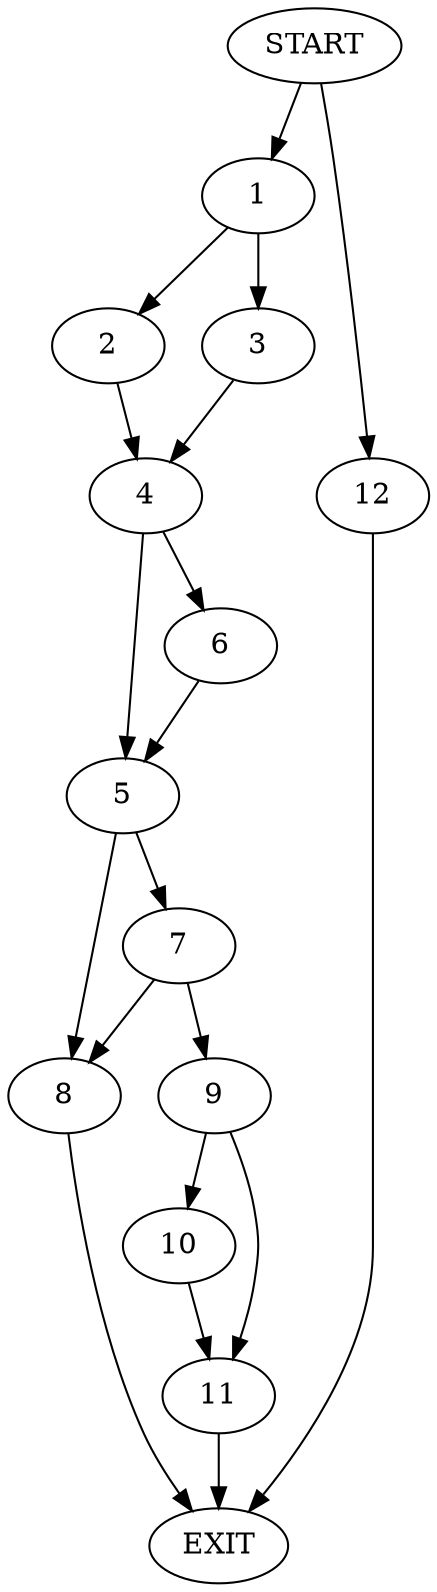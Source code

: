 digraph {
0 [label="START"]
13 [label="EXIT"]
0 -> 1
1 -> 2
1 -> 3
2 -> 4
3 -> 4
4 -> 5
4 -> 6
5 -> 7
5 -> 8
6 -> 5
7 -> 8
7 -> 9
8 -> 13
9 -> 10
9 -> 11
10 -> 11
11 -> 13
0 -> 12
12 -> 13
}
